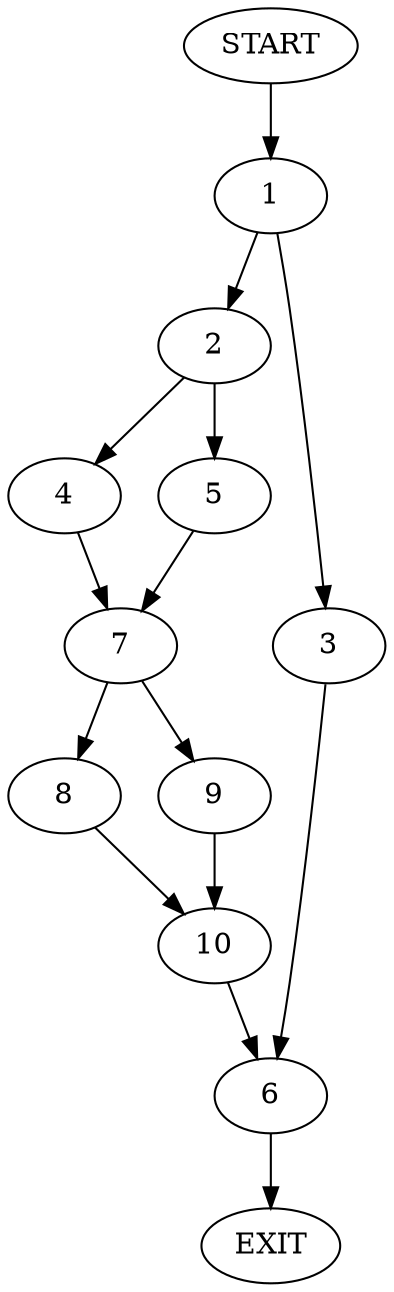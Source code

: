 digraph {
0 [label="START"]
11 [label="EXIT"]
0 -> 1
1 -> 2
1 -> 3
2 -> 4
2 -> 5
3 -> 6
6 -> 11
4 -> 7
5 -> 7
7 -> 8
7 -> 9
8 -> 10
9 -> 10
10 -> 6
}

